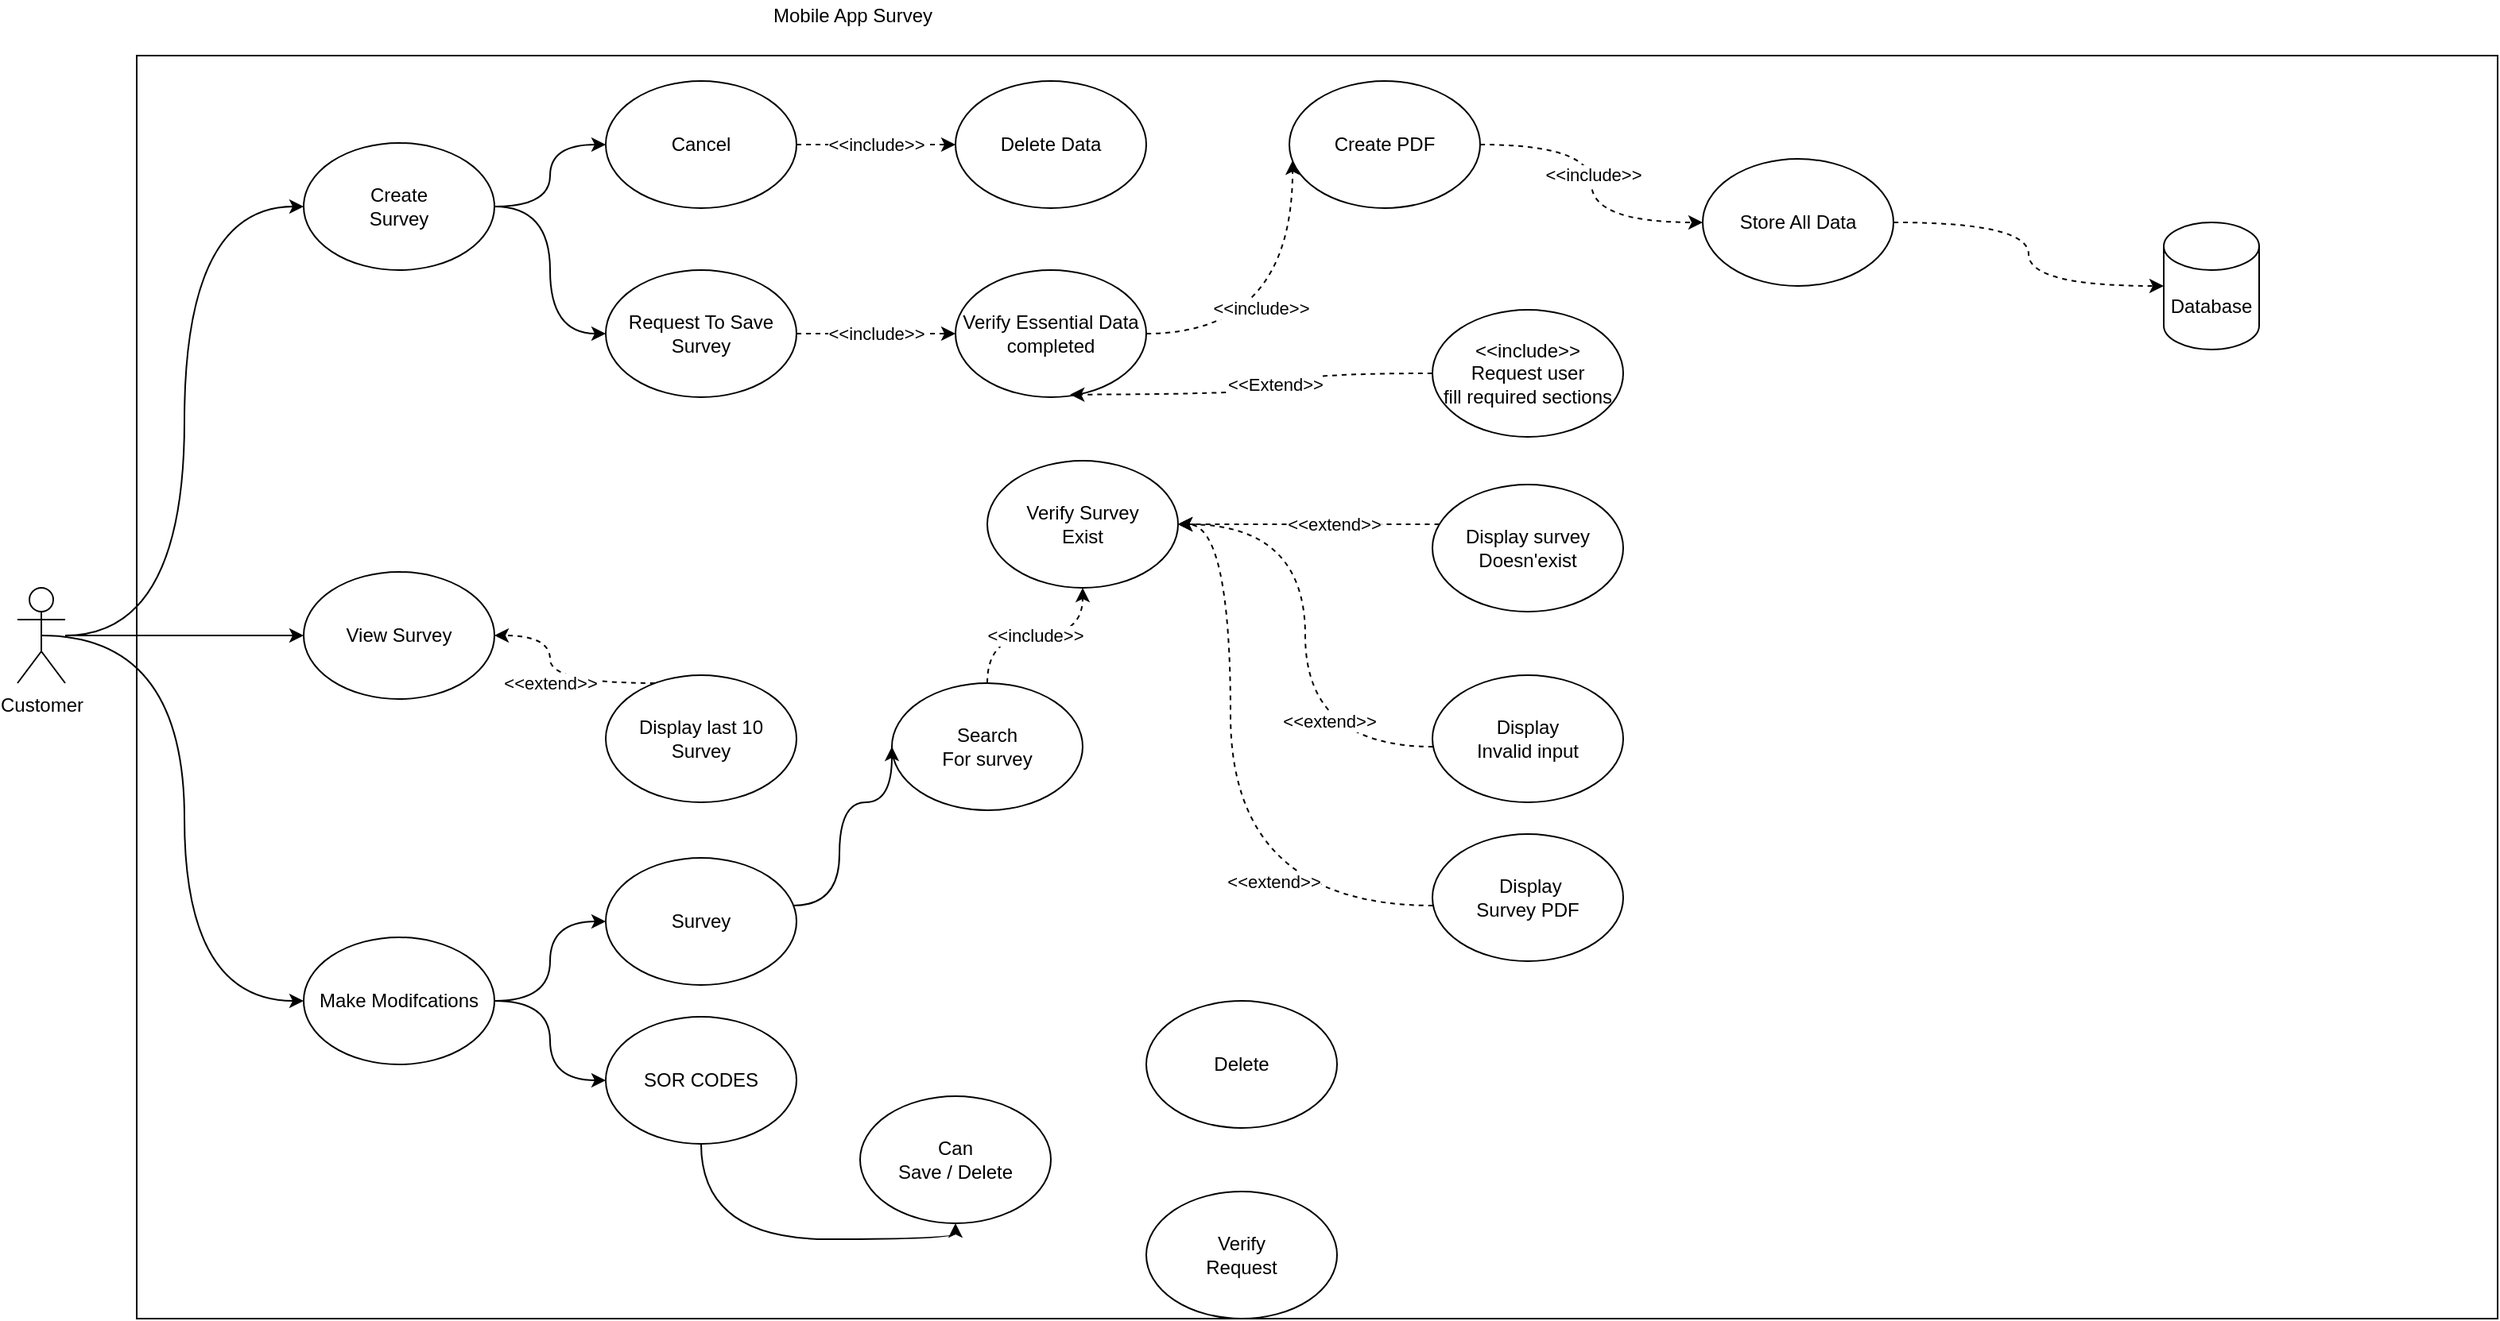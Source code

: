 <mxfile version="13.10.2" type="github">
  <diagram id="GkkWraDNgSba4sV_W3uy" name="Page-1">
    <mxGraphModel dx="2272" dy="828" grid="1" gridSize="10" guides="1" tooltips="1" connect="1" arrows="1" fold="1" page="1" pageScale="1" pageWidth="850" pageHeight="1100" math="0" shadow="0">
      <root>
        <mxCell id="0" />
        <mxCell id="1" parent="0" />
        <mxCell id="Ur5QU9xx6arJdu07V3gl-28" value="" style="rounded=0;whiteSpace=wrap;html=1;fillColor=none;" vertex="1" parent="1">
          <mxGeometry x="35" y="95" width="1485" height="795" as="geometry" />
        </mxCell>
        <mxCell id="Ur5QU9xx6arJdu07V3gl-25" style="edgeStyle=orthogonalEdgeStyle;curved=1;rounded=0;orthogonalLoop=1;jettySize=auto;html=1;entryX=0;entryY=0.5;entryDx=0;entryDy=0;" edge="1" parent="1" source="Ur5QU9xx6arJdu07V3gl-1" target="Ur5QU9xx6arJdu07V3gl-3">
          <mxGeometry relative="1" as="geometry" />
        </mxCell>
        <mxCell id="Ur5QU9xx6arJdu07V3gl-37" style="edgeStyle=orthogonalEdgeStyle;curved=1;rounded=0;orthogonalLoop=1;jettySize=auto;html=1;entryX=0;entryY=0.5;entryDx=0;entryDy=0;" edge="1" parent="1" source="Ur5QU9xx6arJdu07V3gl-1" target="Ur5QU9xx6arJdu07V3gl-8">
          <mxGeometry relative="1" as="geometry" />
        </mxCell>
        <mxCell id="Ur5QU9xx6arJdu07V3gl-38" style="edgeStyle=orthogonalEdgeStyle;curved=1;rounded=0;orthogonalLoop=1;jettySize=auto;html=1;exitX=0.5;exitY=0.5;exitDx=0;exitDy=0;exitPerimeter=0;entryX=0;entryY=0.5;entryDx=0;entryDy=0;" edge="1" parent="1" source="Ur5QU9xx6arJdu07V3gl-1" target="Ur5QU9xx6arJdu07V3gl-9">
          <mxGeometry relative="1" as="geometry" />
        </mxCell>
        <mxCell id="Ur5QU9xx6arJdu07V3gl-1" value="Customer" style="shape=umlActor;verticalLabelPosition=bottom;verticalAlign=top;html=1;outlineConnect=0;" vertex="1" parent="1">
          <mxGeometry x="-40" y="430" width="30" height="60" as="geometry" />
        </mxCell>
        <mxCell id="Ur5QU9xx6arJdu07V3gl-26" style="edgeStyle=orthogonalEdgeStyle;curved=1;rounded=0;orthogonalLoop=1;jettySize=auto;html=1;" edge="1" parent="1" source="Ur5QU9xx6arJdu07V3gl-3" target="Ur5QU9xx6arJdu07V3gl-13">
          <mxGeometry relative="1" as="geometry" />
        </mxCell>
        <mxCell id="Ur5QU9xx6arJdu07V3gl-27" style="edgeStyle=orthogonalEdgeStyle;curved=1;rounded=0;orthogonalLoop=1;jettySize=auto;html=1;entryX=0;entryY=0.5;entryDx=0;entryDy=0;" edge="1" parent="1" source="Ur5QU9xx6arJdu07V3gl-3" target="Ur5QU9xx6arJdu07V3gl-14">
          <mxGeometry relative="1" as="geometry" />
        </mxCell>
        <mxCell id="Ur5QU9xx6arJdu07V3gl-3" value="Create&lt;br&gt;Survey" style="ellipse;whiteSpace=wrap;html=1;fillColor=none;" vertex="1" parent="1">
          <mxGeometry x="140" y="150" width="120" height="80" as="geometry" />
        </mxCell>
        <mxCell id="Ur5QU9xx6arJdu07V3gl-23" style="edgeStyle=orthogonalEdgeStyle;curved=1;rounded=0;orthogonalLoop=1;jettySize=auto;html=1;dashed=1;" edge="1" parent="1" source="Ur5QU9xx6arJdu07V3gl-4" target="Ur5QU9xx6arJdu07V3gl-22">
          <mxGeometry relative="1" as="geometry" />
        </mxCell>
        <mxCell id="Ur5QU9xx6arJdu07V3gl-4" value="Store All Data" style="ellipse;whiteSpace=wrap;html=1;fillColor=none;" vertex="1" parent="1">
          <mxGeometry x="1020" y="160" width="120" height="80" as="geometry" />
        </mxCell>
        <mxCell id="Ur5QU9xx6arJdu07V3gl-6" value="Mobile App Survey&lt;br&gt;" style="text;html=1;align=center;verticalAlign=middle;resizable=0;points=[];autosize=1;" vertex="1" parent="1">
          <mxGeometry x="425" y="60" width="120" height="20" as="geometry" />
        </mxCell>
        <mxCell id="Ur5QU9xx6arJdu07V3gl-8" value="View Survey" style="ellipse;whiteSpace=wrap;html=1;fillColor=none;" vertex="1" parent="1">
          <mxGeometry x="140" y="420" width="120" height="80" as="geometry" />
        </mxCell>
        <mxCell id="Ur5QU9xx6arJdu07V3gl-51" style="edgeStyle=orthogonalEdgeStyle;curved=1;rounded=0;orthogonalLoop=1;jettySize=auto;html=1;" edge="1" parent="1" source="Ur5QU9xx6arJdu07V3gl-9" target="Ur5QU9xx6arJdu07V3gl-12">
          <mxGeometry relative="1" as="geometry" />
        </mxCell>
        <mxCell id="Ur5QU9xx6arJdu07V3gl-56" style="edgeStyle=orthogonalEdgeStyle;curved=1;rounded=0;orthogonalLoop=1;jettySize=auto;html=1;" edge="1" parent="1" source="Ur5QU9xx6arJdu07V3gl-9" target="Ur5QU9xx6arJdu07V3gl-10">
          <mxGeometry relative="1" as="geometry" />
        </mxCell>
        <mxCell id="Ur5QU9xx6arJdu07V3gl-9" value="Make Modifcations" style="ellipse;whiteSpace=wrap;html=1;fillColor=none;" vertex="1" parent="1">
          <mxGeometry x="140" y="650" width="120" height="80" as="geometry" />
        </mxCell>
        <mxCell id="Ur5QU9xx6arJdu07V3gl-58" style="edgeStyle=orthogonalEdgeStyle;curved=1;rounded=0;orthogonalLoop=1;jettySize=auto;html=1;entryX=0;entryY=0.5;entryDx=0;entryDy=0;" edge="1" parent="1" source="Ur5QU9xx6arJdu07V3gl-10" target="Ur5QU9xx6arJdu07V3gl-11">
          <mxGeometry relative="1" as="geometry">
            <Array as="points">
              <mxPoint x="477" y="630" />
              <mxPoint x="477" y="565" />
              <mxPoint x="510" y="565" />
            </Array>
          </mxGeometry>
        </mxCell>
        <mxCell id="Ur5QU9xx6arJdu07V3gl-10" value="Survey" style="ellipse;whiteSpace=wrap;html=1;fillColor=none;" vertex="1" parent="1">
          <mxGeometry x="330" y="600" width="120" height="80" as="geometry" />
        </mxCell>
        <mxCell id="Ur5QU9xx6arJdu07V3gl-41" value="&amp;lt;&amp;lt;include&amp;gt;&amp;gt;" style="edgeStyle=orthogonalEdgeStyle;curved=1;rounded=0;orthogonalLoop=1;jettySize=auto;html=1;dashed=1;" edge="1" parent="1" source="Ur5QU9xx6arJdu07V3gl-11" target="Ur5QU9xx6arJdu07V3gl-36">
          <mxGeometry relative="1" as="geometry" />
        </mxCell>
        <mxCell id="Ur5QU9xx6arJdu07V3gl-11" value="Search&lt;br&gt;For survey" style="ellipse;whiteSpace=wrap;html=1;fillColor=none;" vertex="1" parent="1">
          <mxGeometry x="510" y="490" width="120" height="80" as="geometry" />
        </mxCell>
        <mxCell id="Ur5QU9xx6arJdu07V3gl-54" style="edgeStyle=orthogonalEdgeStyle;curved=1;rounded=0;orthogonalLoop=1;jettySize=auto;html=1;" edge="1" parent="1" source="Ur5QU9xx6arJdu07V3gl-12" target="Ur5QU9xx6arJdu07V3gl-53">
          <mxGeometry relative="1" as="geometry">
            <Array as="points">
              <mxPoint x="390" y="840" />
            </Array>
          </mxGeometry>
        </mxCell>
        <mxCell id="Ur5QU9xx6arJdu07V3gl-12" value="SOR CODES" style="ellipse;whiteSpace=wrap;html=1;fillColor=none;" vertex="1" parent="1">
          <mxGeometry x="330" y="700" width="120" height="80" as="geometry" />
        </mxCell>
        <mxCell id="Ur5QU9xx6arJdu07V3gl-17" value="&amp;lt;&amp;lt;include&amp;gt;&amp;gt;" style="edgeStyle=orthogonalEdgeStyle;rounded=0;orthogonalLoop=1;jettySize=auto;html=1;dashed=1;" edge="1" parent="1" source="Ur5QU9xx6arJdu07V3gl-13" target="Ur5QU9xx6arJdu07V3gl-15">
          <mxGeometry relative="1" as="geometry" />
        </mxCell>
        <mxCell id="Ur5QU9xx6arJdu07V3gl-13" value="Request To Save&lt;br&gt;Survey" style="ellipse;whiteSpace=wrap;html=1;fillColor=none;" vertex="1" parent="1">
          <mxGeometry x="330" y="230" width="120" height="80" as="geometry" />
        </mxCell>
        <mxCell id="Ur5QU9xx6arJdu07V3gl-19" value="&amp;lt;&amp;lt;include&amp;gt;&amp;gt;" style="edgeStyle=orthogonalEdgeStyle;rounded=0;orthogonalLoop=1;jettySize=auto;html=1;dashed=1;" edge="1" parent="1" source="Ur5QU9xx6arJdu07V3gl-14" target="Ur5QU9xx6arJdu07V3gl-18">
          <mxGeometry relative="1" as="geometry" />
        </mxCell>
        <mxCell id="Ur5QU9xx6arJdu07V3gl-14" value="Cancel" style="ellipse;whiteSpace=wrap;html=1;fillColor=none;" vertex="1" parent="1">
          <mxGeometry x="330" y="111" width="120" height="80" as="geometry" />
        </mxCell>
        <mxCell id="Ur5QU9xx6arJdu07V3gl-21" style="edgeStyle=orthogonalEdgeStyle;curved=1;rounded=0;orthogonalLoop=1;jettySize=auto;html=1;dashed=1;" edge="1" parent="1" source="Ur5QU9xx6arJdu07V3gl-59" target="Ur5QU9xx6arJdu07V3gl-4">
          <mxGeometry relative="1" as="geometry" />
        </mxCell>
        <mxCell id="Ur5QU9xx6arJdu07V3gl-31" value="&amp;lt;&amp;lt;include&amp;gt;&amp;gt;" style="edgeLabel;html=1;align=center;verticalAlign=middle;resizable=0;points=[];" vertex="1" connectable="0" parent="Ur5QU9xx6arJdu07V3gl-21">
          <mxGeometry x="-0.267" y="2" relative="1" as="geometry">
            <mxPoint x="1" y="21" as="offset" />
          </mxGeometry>
        </mxCell>
        <mxCell id="Ur5QU9xx6arJdu07V3gl-60" style="edgeStyle=orthogonalEdgeStyle;curved=1;rounded=0;orthogonalLoop=1;jettySize=auto;html=1;entryX=0.017;entryY=0.625;entryDx=0;entryDy=0;entryPerimeter=0;dashed=1;" edge="1" parent="1" source="Ur5QU9xx6arJdu07V3gl-15" target="Ur5QU9xx6arJdu07V3gl-59">
          <mxGeometry relative="1" as="geometry" />
        </mxCell>
        <mxCell id="Ur5QU9xx6arJdu07V3gl-61" value="&amp;lt;&amp;lt;include&amp;gt;&amp;gt;" style="edgeLabel;html=1;align=center;verticalAlign=middle;resizable=0;points=[];" vertex="1" connectable="0" parent="Ur5QU9xx6arJdu07V3gl-60">
          <mxGeometry x="-0.291" y="16" relative="1" as="geometry">
            <mxPoint as="offset" />
          </mxGeometry>
        </mxCell>
        <mxCell id="Ur5QU9xx6arJdu07V3gl-15" value="Verify Essential Data&lt;br&gt;completed" style="ellipse;whiteSpace=wrap;html=1;fillColor=none;" vertex="1" parent="1">
          <mxGeometry x="550" y="230" width="120" height="80" as="geometry" />
        </mxCell>
        <mxCell id="Ur5QU9xx6arJdu07V3gl-20" style="edgeStyle=orthogonalEdgeStyle;rounded=0;orthogonalLoop=1;jettySize=auto;html=1;entryX=0.601;entryY=0.979;entryDx=0;entryDy=0;entryPerimeter=0;dashed=1;curved=1;" edge="1" parent="1" source="Ur5QU9xx6arJdu07V3gl-16" target="Ur5QU9xx6arJdu07V3gl-15">
          <mxGeometry relative="1" as="geometry" />
        </mxCell>
        <mxCell id="Ur5QU9xx6arJdu07V3gl-30" value="&amp;lt;&amp;lt;Extend&amp;gt;&amp;gt;" style="edgeLabel;html=1;align=center;verticalAlign=middle;resizable=0;points=[];" vertex="1" connectable="0" parent="Ur5QU9xx6arJdu07V3gl-20">
          <mxGeometry x="-0.197" y="-9" relative="1" as="geometry">
            <mxPoint as="offset" />
          </mxGeometry>
        </mxCell>
        <mxCell id="Ur5QU9xx6arJdu07V3gl-16" value="&amp;lt;&amp;lt;include&amp;gt;&amp;gt;&lt;br&gt;Request user&lt;br&gt;fill required sections" style="ellipse;whiteSpace=wrap;html=1;fillColor=none;" vertex="1" parent="1">
          <mxGeometry x="850" y="255" width="120" height="80" as="geometry" />
        </mxCell>
        <mxCell id="Ur5QU9xx6arJdu07V3gl-18" value="Delete Data" style="ellipse;whiteSpace=wrap;html=1;fillColor=none;" vertex="1" parent="1">
          <mxGeometry x="550" y="111" width="120" height="80" as="geometry" />
        </mxCell>
        <mxCell id="Ur5QU9xx6arJdu07V3gl-22" value="Database" style="shape=cylinder3;whiteSpace=wrap;html=1;boundedLbl=1;backgroundOutline=1;size=15;fillColor=none;" vertex="1" parent="1">
          <mxGeometry x="1310" y="200" width="60" height="80" as="geometry" />
        </mxCell>
        <mxCell id="Ur5QU9xx6arJdu07V3gl-50" value="&amp;lt;&amp;lt;extend&amp;gt;&amp;gt;" style="edgeStyle=orthogonalEdgeStyle;curved=1;rounded=0;orthogonalLoop=1;jettySize=auto;html=1;dashed=1;" edge="1" parent="1" source="Ur5QU9xx6arJdu07V3gl-24" target="Ur5QU9xx6arJdu07V3gl-8">
          <mxGeometry relative="1" as="geometry">
            <Array as="points">
              <mxPoint x="295" y="490" />
              <mxPoint x="295" y="460" />
            </Array>
          </mxGeometry>
        </mxCell>
        <mxCell id="Ur5QU9xx6arJdu07V3gl-24" value="Display last 10 Survey" style="ellipse;whiteSpace=wrap;html=1;fillColor=none;" vertex="1" parent="1">
          <mxGeometry x="330" y="485" width="120" height="80" as="geometry" />
        </mxCell>
        <mxCell id="Ur5QU9xx6arJdu07V3gl-36" value="Verify Survey&lt;br&gt;Exist" style="ellipse;whiteSpace=wrap;html=1;fillColor=none;" vertex="1" parent="1">
          <mxGeometry x="570" y="350" width="120" height="80" as="geometry" />
        </mxCell>
        <mxCell id="Ur5QU9xx6arJdu07V3gl-40" style="edgeStyle=orthogonalEdgeStyle;curved=1;rounded=0;orthogonalLoop=1;jettySize=auto;html=1;entryX=1;entryY=0.5;entryDx=0;entryDy=0;dashed=1;" edge="1" parent="1" source="Ur5QU9xx6arJdu07V3gl-39" target="Ur5QU9xx6arJdu07V3gl-36">
          <mxGeometry relative="1" as="geometry">
            <Array as="points">
              <mxPoint x="723" y="630" />
              <mxPoint x="723" y="390" />
            </Array>
          </mxGeometry>
        </mxCell>
        <mxCell id="Ur5QU9xx6arJdu07V3gl-46" value="&amp;lt;&amp;lt;extend&amp;gt;&amp;gt;" style="edgeLabel;html=1;align=center;verticalAlign=middle;resizable=0;points=[];" vertex="1" connectable="0" parent="Ur5QU9xx6arJdu07V3gl-40">
          <mxGeometry x="-0.49" y="-16" relative="1" as="geometry">
            <mxPoint x="1" y="1" as="offset" />
          </mxGeometry>
        </mxCell>
        <mxCell id="Ur5QU9xx6arJdu07V3gl-39" value="&amp;nbsp;Display &lt;br&gt;Survey PDF" style="ellipse;whiteSpace=wrap;html=1;fillColor=none;" vertex="1" parent="1">
          <mxGeometry x="850" y="585" width="120" height="80" as="geometry" />
        </mxCell>
        <mxCell id="Ur5QU9xx6arJdu07V3gl-44" style="edgeStyle=orthogonalEdgeStyle;curved=1;rounded=0;orthogonalLoop=1;jettySize=auto;html=1;dashed=1;" edge="1" parent="1" source="Ur5QU9xx6arJdu07V3gl-42" target="Ur5QU9xx6arJdu07V3gl-36">
          <mxGeometry relative="1" as="geometry">
            <Array as="points">
              <mxPoint x="770" y="530" />
              <mxPoint x="770" y="390" />
            </Array>
          </mxGeometry>
        </mxCell>
        <mxCell id="Ur5QU9xx6arJdu07V3gl-49" value="&amp;lt;&amp;lt;extend&amp;gt;&amp;gt;" style="edgeLabel;html=1;align=center;verticalAlign=middle;resizable=0;points=[];" vertex="1" connectable="0" parent="Ur5QU9xx6arJdu07V3gl-44">
          <mxGeometry x="-0.569" y="-1" relative="1" as="geometry">
            <mxPoint x="-1" y="-15" as="offset" />
          </mxGeometry>
        </mxCell>
        <mxCell id="Ur5QU9xx6arJdu07V3gl-42" value="Display &lt;br&gt;Invalid input" style="ellipse;whiteSpace=wrap;html=1;fillColor=none;" vertex="1" parent="1">
          <mxGeometry x="850" y="485" width="120" height="80" as="geometry" />
        </mxCell>
        <mxCell id="Ur5QU9xx6arJdu07V3gl-47" style="edgeStyle=orthogonalEdgeStyle;curved=1;rounded=0;orthogonalLoop=1;jettySize=auto;html=1;entryX=1;entryY=0.5;entryDx=0;entryDy=0;dashed=1;" edge="1" parent="1" source="Ur5QU9xx6arJdu07V3gl-45" target="Ur5QU9xx6arJdu07V3gl-36">
          <mxGeometry relative="1" as="geometry">
            <Array as="points">
              <mxPoint x="750" y="390" />
              <mxPoint x="750" y="390" />
            </Array>
          </mxGeometry>
        </mxCell>
        <mxCell id="Ur5QU9xx6arJdu07V3gl-48" value="&amp;lt;&amp;lt;extend&amp;gt;&amp;gt;" style="edgeLabel;html=1;align=center;verticalAlign=middle;resizable=0;points=[];" vertex="1" connectable="0" parent="Ur5QU9xx6arJdu07V3gl-47">
          <mxGeometry x="-0.189" relative="1" as="geometry">
            <mxPoint as="offset" />
          </mxGeometry>
        </mxCell>
        <mxCell id="Ur5QU9xx6arJdu07V3gl-45" value="Display survey Doesn&#39;exist" style="ellipse;whiteSpace=wrap;html=1;fillColor=none;" vertex="1" parent="1">
          <mxGeometry x="850" y="365" width="120" height="80" as="geometry" />
        </mxCell>
        <mxCell id="Ur5QU9xx6arJdu07V3gl-52" value="Verify &lt;br&gt;Request" style="ellipse;whiteSpace=wrap;html=1;fillColor=none;" vertex="1" parent="1">
          <mxGeometry x="670" y="810" width="120" height="80" as="geometry" />
        </mxCell>
        <mxCell id="Ur5QU9xx6arJdu07V3gl-53" value="Can&lt;br&gt;Save / Delete" style="ellipse;whiteSpace=wrap;html=1;fillColor=none;" vertex="1" parent="1">
          <mxGeometry x="490" y="750" width="120" height="80" as="geometry" />
        </mxCell>
        <mxCell id="Ur5QU9xx6arJdu07V3gl-57" value="Delete" style="ellipse;whiteSpace=wrap;html=1;fillColor=none;" vertex="1" parent="1">
          <mxGeometry x="670" y="690" width="120" height="80" as="geometry" />
        </mxCell>
        <mxCell id="Ur5QU9xx6arJdu07V3gl-59" value="Create PDF" style="ellipse;whiteSpace=wrap;html=1;fillColor=none;" vertex="1" parent="1">
          <mxGeometry x="760" y="111" width="120" height="80" as="geometry" />
        </mxCell>
      </root>
    </mxGraphModel>
  </diagram>
</mxfile>
